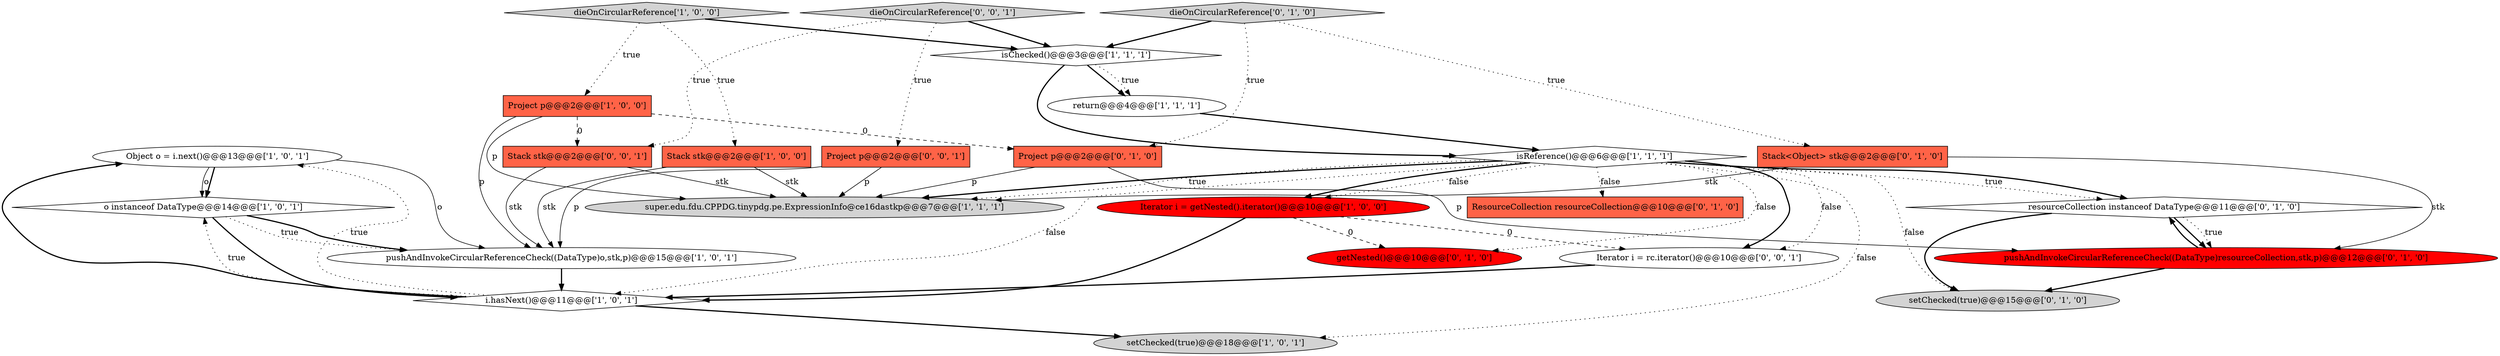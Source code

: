 digraph {
3 [style = filled, label = "Object o = i.next()@@@13@@@['1', '0', '1']", fillcolor = white, shape = ellipse image = "AAA0AAABBB1BBB"];
9 [style = filled, label = "setChecked(true)@@@18@@@['1', '0', '1']", fillcolor = lightgray, shape = ellipse image = "AAA0AAABBB1BBB"];
4 [style = filled, label = "Project p@@@2@@@['1', '0', '0']", fillcolor = tomato, shape = box image = "AAA1AAABBB1BBB"];
20 [style = filled, label = "resourceCollection instanceof DataType@@@11@@@['0', '1', '0']", fillcolor = white, shape = diamond image = "AAA0AAABBB2BBB"];
14 [style = filled, label = "dieOnCircularReference['0', '1', '0']", fillcolor = lightgray, shape = diamond image = "AAA0AAABBB2BBB"];
22 [style = filled, label = "dieOnCircularReference['0', '0', '1']", fillcolor = lightgray, shape = diamond image = "AAA0AAABBB3BBB"];
23 [style = filled, label = "Project p@@@2@@@['0', '0', '1']", fillcolor = tomato, shape = box image = "AAA0AAABBB3BBB"];
10 [style = filled, label = "i.hasNext()@@@11@@@['1', '0', '1']", fillcolor = white, shape = diamond image = "AAA0AAABBB1BBB"];
6 [style = filled, label = "super.edu.fdu.CPPDG.tinypdg.pe.ExpressionInfo@ce16dastkp@@@7@@@['1', '1', '1']", fillcolor = lightgray, shape = ellipse image = "AAA0AAABBB1BBB"];
1 [style = filled, label = "isChecked()@@@3@@@['1', '1', '1']", fillcolor = white, shape = diamond image = "AAA0AAABBB1BBB"];
16 [style = filled, label = "Project p@@@2@@@['0', '1', '0']", fillcolor = tomato, shape = box image = "AAA1AAABBB2BBB"];
13 [style = filled, label = "pushAndInvokeCircularReferenceCheck((DataType)resourceCollection,stk,p)@@@12@@@['0', '1', '0']", fillcolor = red, shape = ellipse image = "AAA1AAABBB2BBB"];
11 [style = filled, label = "Iterator i = getNested().iterator()@@@10@@@['1', '0', '0']", fillcolor = red, shape = ellipse image = "AAA1AAABBB1BBB"];
15 [style = filled, label = "Stack<Object> stk@@@2@@@['0', '1', '0']", fillcolor = tomato, shape = box image = "AAA0AAABBB2BBB"];
7 [style = filled, label = "o instanceof DataType@@@14@@@['1', '0', '1']", fillcolor = white, shape = diamond image = "AAA0AAABBB1BBB"];
12 [style = filled, label = "dieOnCircularReference['1', '0', '0']", fillcolor = lightgray, shape = diamond image = "AAA0AAABBB1BBB"];
17 [style = filled, label = "setChecked(true)@@@15@@@['0', '1', '0']", fillcolor = lightgray, shape = ellipse image = "AAA0AAABBB2BBB"];
0 [style = filled, label = "Stack stk@@@2@@@['1', '0', '0']", fillcolor = tomato, shape = box image = "AAA0AAABBB1BBB"];
21 [style = filled, label = "Iterator i = rc.iterator()@@@10@@@['0', '0', '1']", fillcolor = white, shape = ellipse image = "AAA0AAABBB3BBB"];
2 [style = filled, label = "isReference()@@@6@@@['1', '1', '1']", fillcolor = white, shape = diamond image = "AAA0AAABBB1BBB"];
24 [style = filled, label = "Stack stk@@@2@@@['0', '0', '1']", fillcolor = tomato, shape = box image = "AAA0AAABBB3BBB"];
8 [style = filled, label = "pushAndInvokeCircularReferenceCheck((DataType)o,stk,p)@@@15@@@['1', '0', '1']", fillcolor = white, shape = ellipse image = "AAA0AAABBB1BBB"];
19 [style = filled, label = "getNested()@@@10@@@['0', '1', '0']", fillcolor = red, shape = ellipse image = "AAA1AAABBB2BBB"];
18 [style = filled, label = "ResourceCollection resourceCollection@@@10@@@['0', '1', '0']", fillcolor = tomato, shape = box image = "AAA0AAABBB2BBB"];
5 [style = filled, label = "return@@@4@@@['1', '1', '1']", fillcolor = white, shape = ellipse image = "AAA0AAABBB1BBB"];
16->13 [style = solid, label="p"];
2->20 [style = dotted, label="true"];
1->5 [style = bold, label=""];
8->10 [style = bold, label=""];
21->10 [style = bold, label=""];
2->20 [style = bold, label=""];
20->17 [style = bold, label=""];
20->13 [style = bold, label=""];
4->16 [style = dashed, label="0"];
22->23 [style = dotted, label="true"];
7->10 [style = bold, label=""];
2->6 [style = bold, label=""];
15->13 [style = solid, label="stk"];
2->19 [style = dotted, label="false"];
0->6 [style = solid, label="stk"];
10->3 [style = dotted, label="true"];
4->6 [style = solid, label="p"];
10->3 [style = bold, label=""];
2->10 [style = dotted, label="false"];
22->24 [style = dotted, label="true"];
23->6 [style = solid, label="p"];
2->18 [style = dotted, label="false"];
7->8 [style = bold, label=""];
12->1 [style = bold, label=""];
3->7 [style = solid, label="o"];
14->1 [style = bold, label=""];
2->9 [style = dotted, label="false"];
24->8 [style = solid, label="stk"];
14->16 [style = dotted, label="true"];
16->6 [style = solid, label="p"];
0->8 [style = solid, label="stk"];
14->15 [style = dotted, label="true"];
5->2 [style = bold, label=""];
24->6 [style = solid, label="stk"];
13->17 [style = bold, label=""];
3->7 [style = bold, label=""];
4->8 [style = solid, label="p"];
23->8 [style = solid, label="p"];
2->6 [style = dotted, label="true"];
11->10 [style = bold, label=""];
2->21 [style = dotted, label="false"];
2->21 [style = bold, label=""];
11->19 [style = dashed, label="0"];
3->8 [style = solid, label="o"];
12->0 [style = dotted, label="true"];
20->13 [style = dotted, label="true"];
12->4 [style = dotted, label="true"];
1->2 [style = bold, label=""];
10->9 [style = bold, label=""];
22->1 [style = bold, label=""];
2->11 [style = dotted, label="false"];
15->6 [style = solid, label="stk"];
4->24 [style = dashed, label="0"];
7->8 [style = dotted, label="true"];
1->5 [style = dotted, label="true"];
2->11 [style = bold, label=""];
10->7 [style = dotted, label="true"];
2->17 [style = dotted, label="false"];
13->20 [style = bold, label=""];
11->21 [style = dashed, label="0"];
}
